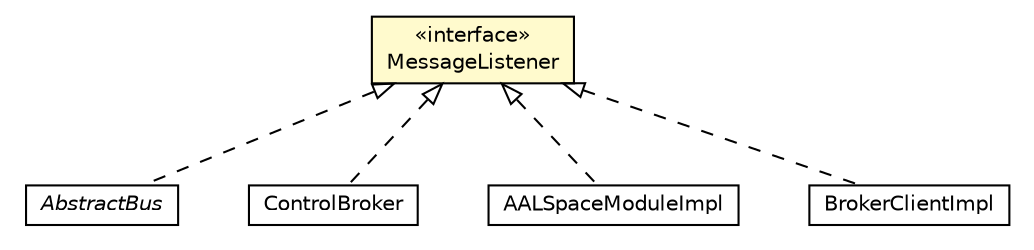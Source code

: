 #!/usr/local/bin/dot
#
# Class diagram 
# Generated by UMLGraph version 5.1 (http://www.umlgraph.org/)
#

digraph G {
	edge [fontname="Helvetica",fontsize=10,labelfontname="Helvetica",labelfontsize=10];
	node [fontname="Helvetica",fontsize=10,shape=plaintext];
	nodesep=0.25;
	ranksep=0.5;
	// org.universAAL.middleware.modules.listener.MessageListener
	c2619807 [label=<<table title="org.universAAL.middleware.modules.listener.MessageListener" border="0" cellborder="1" cellspacing="0" cellpadding="2" port="p" bgcolor="lemonChiffon" href="./MessageListener.html">
		<tr><td><table border="0" cellspacing="0" cellpadding="1">
<tr><td align="center" balign="center"> &#171;interface&#187; </td></tr>
<tr><td align="center" balign="center"> MessageListener </td></tr>
		</table></td></tr>
		</table>>, fontname="Helvetica", fontcolor="black", fontsize=10.0];
	// org.universAAL.middleware.bus.model.AbstractBus
	c2619820 [label=<<table title="org.universAAL.middleware.bus.model.AbstractBus" border="0" cellborder="1" cellspacing="0" cellpadding="2" port="p" href="../../bus/model/AbstractBus.html">
		<tr><td><table border="0" cellspacing="0" cellpadding="1">
<tr><td align="center" balign="center"><font face="Helvetica-Oblique"> AbstractBus </font></td></tr>
		</table></td></tr>
		</table>>, fontname="Helvetica", fontcolor="black", fontsize=10.0];
	// org.universAAL.middleware.brokers.control.ControlBroker
	c2620657 [label=<<table title="org.universAAL.middleware.brokers.control.ControlBroker" border="0" cellborder="1" cellspacing="0" cellpadding="2" port="p" href="../../brokers/control/ControlBroker.html">
		<tr><td><table border="0" cellspacing="0" cellpadding="1">
<tr><td align="center" balign="center"> ControlBroker </td></tr>
		</table></td></tr>
		</table>>, fontname="Helvetica", fontcolor="black", fontsize=10.0];
	// org.universAAL.middleware.modules.aalspace.AALSpaceModuleImpl
	c2620740 [label=<<table title="org.universAAL.middleware.modules.aalspace.AALSpaceModuleImpl" border="0" cellborder="1" cellspacing="0" cellpadding="2" port="p" href="../aalspace/AALSpaceModuleImpl.html">
		<tr><td><table border="0" cellspacing="0" cellpadding="1">
<tr><td align="center" balign="center"> AALSpaceModuleImpl </td></tr>
		</table></td></tr>
		</table>>, fontname="Helvetica", fontcolor="black", fontsize=10.0];
	// org.universAAL.middleware.broker.client.BrokerClientImpl
	c2621911 [label=<<table title="org.universAAL.middleware.broker.client.BrokerClientImpl" border="0" cellborder="1" cellspacing="0" cellpadding="2" port="p" href="../../broker/client/BrokerClientImpl.html">
		<tr><td><table border="0" cellspacing="0" cellpadding="1">
<tr><td align="center" balign="center"> BrokerClientImpl </td></tr>
		</table></td></tr>
		</table>>, fontname="Helvetica", fontcolor="black", fontsize=10.0];
	//org.universAAL.middleware.bus.model.AbstractBus implements org.universAAL.middleware.modules.listener.MessageListener
	c2619807:p -> c2619820:p [dir=back,arrowtail=empty,style=dashed];
	//org.universAAL.middleware.brokers.control.ControlBroker implements org.universAAL.middleware.modules.listener.MessageListener
	c2619807:p -> c2620657:p [dir=back,arrowtail=empty,style=dashed];
	//org.universAAL.middleware.modules.aalspace.AALSpaceModuleImpl implements org.universAAL.middleware.modules.listener.MessageListener
	c2619807:p -> c2620740:p [dir=back,arrowtail=empty,style=dashed];
	//org.universAAL.middleware.broker.client.BrokerClientImpl implements org.universAAL.middleware.modules.listener.MessageListener
	c2619807:p -> c2621911:p [dir=back,arrowtail=empty,style=dashed];
}

